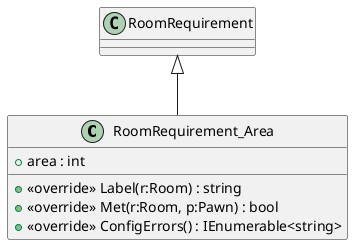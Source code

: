@startuml
class RoomRequirement_Area {
    + area : int
    + <<override>> Label(r:Room) : string
    + <<override>> Met(r:Room, p:Pawn) : bool
    + <<override>> ConfigErrors() : IEnumerable<string>
}
RoomRequirement <|-- RoomRequirement_Area
@enduml
